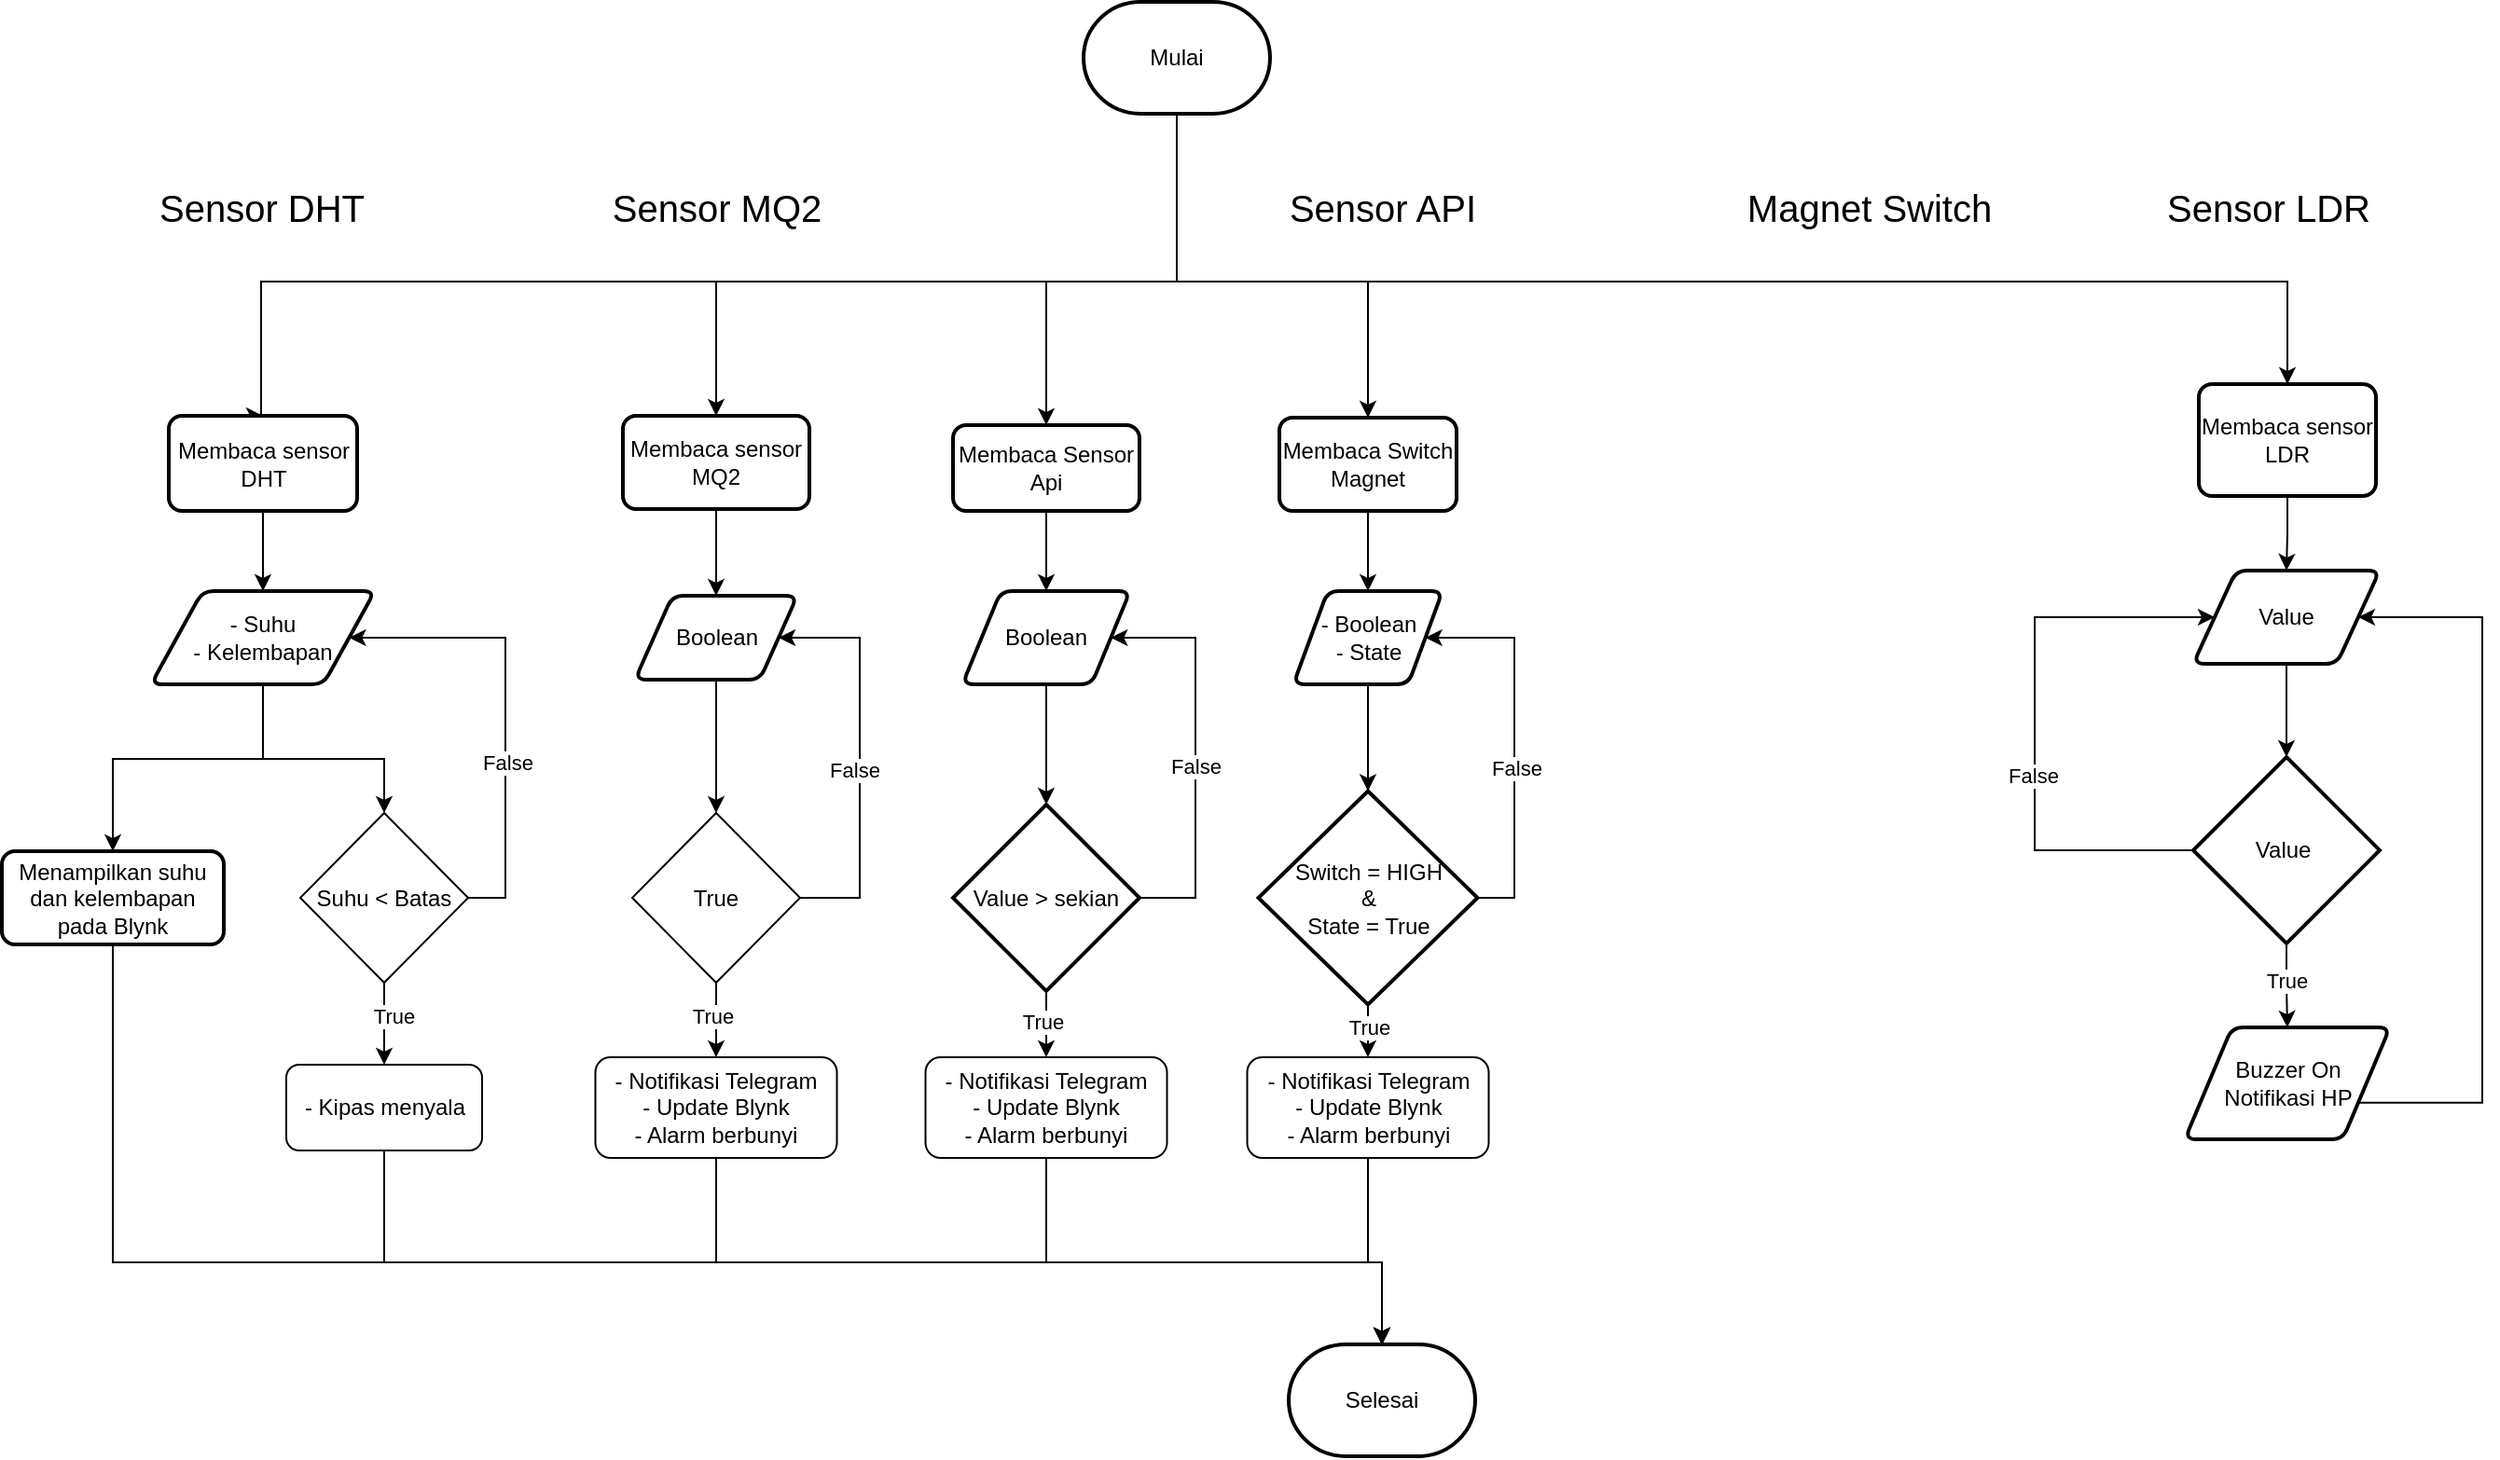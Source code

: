 <mxfile version="22.1.3" type="github">
  <diagram name="Page-1" id="b_5xpOAbyP6OrcqUFmXe">
    <mxGraphModel dx="880" dy="516" grid="1" gridSize="10" guides="1" tooltips="1" connect="1" arrows="1" fold="1" page="1" pageScale="1" pageWidth="583" pageHeight="827" math="0" shadow="0">
      <root>
        <mxCell id="0" />
        <mxCell id="1" parent="0" />
        <mxCell id="-h40FhRU-GJAkpafEQfK-1" style="edgeStyle=orthogonalEdgeStyle;rounded=0;orthogonalLoop=1;jettySize=auto;html=1;exitX=0.5;exitY=1;exitDx=0;exitDy=0;exitPerimeter=0;entryX=0.5;entryY=0;entryDx=0;entryDy=0;" parent="1" source="-h40FhRU-GJAkpafEQfK-2" target="-h40FhRU-GJAkpafEQfK-4" edge="1">
          <mxGeometry relative="1" as="geometry">
            <Array as="points">
              <mxPoint x="880" y="174" />
              <mxPoint x="389" y="174" />
            </Array>
          </mxGeometry>
        </mxCell>
        <mxCell id="-h40FhRU-GJAkpafEQfK-80" style="edgeStyle=orthogonalEdgeStyle;rounded=0;orthogonalLoop=1;jettySize=auto;html=1;exitX=0.5;exitY=1;exitDx=0;exitDy=0;exitPerimeter=0;entryX=0.5;entryY=0;entryDx=0;entryDy=0;" parent="1" source="-h40FhRU-GJAkpafEQfK-2" target="-h40FhRU-GJAkpafEQfK-63" edge="1">
          <mxGeometry relative="1" as="geometry">
            <Array as="points">
              <mxPoint x="880" y="174" />
              <mxPoint x="1476" y="174" />
            </Array>
          </mxGeometry>
        </mxCell>
        <mxCell id="-h40FhRU-GJAkpafEQfK-81" style="edgeStyle=orthogonalEdgeStyle;rounded=0;orthogonalLoop=1;jettySize=auto;html=1;exitX=0.5;exitY=1;exitDx=0;exitDy=0;exitPerimeter=0;entryX=0.5;entryY=0;entryDx=0;entryDy=0;" parent="1" source="-h40FhRU-GJAkpafEQfK-2" target="-h40FhRU-GJAkpafEQfK-21" edge="1">
          <mxGeometry relative="1" as="geometry">
            <Array as="points">
              <mxPoint x="880" y="174" />
              <mxPoint x="633" y="174" />
            </Array>
          </mxGeometry>
        </mxCell>
        <mxCell id="-h40FhRU-GJAkpafEQfK-82" style="edgeStyle=orthogonalEdgeStyle;rounded=0;orthogonalLoop=1;jettySize=auto;html=1;exitX=0.5;exitY=1;exitDx=0;exitDy=0;exitPerimeter=0;entryX=0.5;entryY=0;entryDx=0;entryDy=0;" parent="1" source="-h40FhRU-GJAkpafEQfK-2" target="-h40FhRU-GJAkpafEQfK-35" edge="1">
          <mxGeometry relative="1" as="geometry">
            <Array as="points">
              <mxPoint x="880" y="174" />
              <mxPoint x="810" y="174" />
            </Array>
          </mxGeometry>
        </mxCell>
        <mxCell id="-h40FhRU-GJAkpafEQfK-83" style="edgeStyle=orthogonalEdgeStyle;rounded=0;orthogonalLoop=1;jettySize=auto;html=1;exitX=0.5;exitY=1;exitDx=0;exitDy=0;exitPerimeter=0;entryX=0.5;entryY=0;entryDx=0;entryDy=0;" parent="1" source="-h40FhRU-GJAkpafEQfK-2" target="-h40FhRU-GJAkpafEQfK-49" edge="1">
          <mxGeometry relative="1" as="geometry">
            <Array as="points">
              <mxPoint x="880" y="174" />
              <mxPoint x="983" y="174" />
            </Array>
          </mxGeometry>
        </mxCell>
        <mxCell id="-h40FhRU-GJAkpafEQfK-2" value="Mulai" style="strokeWidth=2;html=1;shape=mxgraph.flowchart.terminator;whiteSpace=wrap;" parent="1" vertex="1">
          <mxGeometry x="830" y="24" width="100" height="60" as="geometry" />
        </mxCell>
        <mxCell id="-h40FhRU-GJAkpafEQfK-3" style="edgeStyle=orthogonalEdgeStyle;rounded=0;orthogonalLoop=1;jettySize=auto;html=1;exitX=0.5;exitY=1;exitDx=0;exitDy=0;entryX=0.5;entryY=0;entryDx=0;entryDy=0;" parent="1" source="-h40FhRU-GJAkpafEQfK-4" target="-h40FhRU-GJAkpafEQfK-5" edge="1">
          <mxGeometry relative="1" as="geometry" />
        </mxCell>
        <mxCell id="-h40FhRU-GJAkpafEQfK-4" value="Membaca sensor DHT" style="rounded=1;whiteSpace=wrap;html=1;absoluteArcSize=1;arcSize=14;strokeWidth=2;" parent="1" vertex="1">
          <mxGeometry x="339.5" y="246" width="101" height="51" as="geometry" />
        </mxCell>
        <mxCell id="00GifXzUMAid_gXS3MtC-3" style="edgeStyle=orthogonalEdgeStyle;rounded=0;orthogonalLoop=1;jettySize=auto;html=1;exitX=0.5;exitY=1;exitDx=0;exitDy=0;entryX=0.5;entryY=0;entryDx=0;entryDy=0;" edge="1" parent="1" source="-h40FhRU-GJAkpafEQfK-5" target="00GifXzUMAid_gXS3MtC-2">
          <mxGeometry relative="1" as="geometry">
            <Array as="points">
              <mxPoint x="390" y="430" />
              <mxPoint x="310" y="430" />
            </Array>
          </mxGeometry>
        </mxCell>
        <mxCell id="00GifXzUMAid_gXS3MtC-4" style="edgeStyle=orthogonalEdgeStyle;rounded=0;orthogonalLoop=1;jettySize=auto;html=1;exitX=0.5;exitY=1;exitDx=0;exitDy=0;entryX=0.5;entryY=0;entryDx=0;entryDy=0;" edge="1" parent="1" source="-h40FhRU-GJAkpafEQfK-5" target="00GifXzUMAid_gXS3MtC-1">
          <mxGeometry relative="1" as="geometry">
            <Array as="points">
              <mxPoint x="390" y="430" />
              <mxPoint x="455" y="430" />
            </Array>
          </mxGeometry>
        </mxCell>
        <mxCell id="-h40FhRU-GJAkpafEQfK-5" value="- Suhu&lt;br&gt;- Kelembapan" style="shape=parallelogram;html=1;strokeWidth=2;perimeter=parallelogramPerimeter;whiteSpace=wrap;rounded=1;arcSize=12;size=0.23;" parent="1" vertex="1">
          <mxGeometry x="330" y="340" width="120" height="50" as="geometry" />
        </mxCell>
        <mxCell id="-h40FhRU-GJAkpafEQfK-14" value="Selesai" style="strokeWidth=2;html=1;shape=mxgraph.flowchart.terminator;whiteSpace=wrap;" parent="1" vertex="1">
          <mxGeometry x="940" y="744" width="100" height="60" as="geometry" />
        </mxCell>
        <mxCell id="-h40FhRU-GJAkpafEQfK-20" style="edgeStyle=orthogonalEdgeStyle;rounded=0;orthogonalLoop=1;jettySize=auto;html=1;exitX=0.5;exitY=1;exitDx=0;exitDy=0;entryX=0.5;entryY=0;entryDx=0;entryDy=0;" parent="1" source="-h40FhRU-GJAkpafEQfK-21" target="-h40FhRU-GJAkpafEQfK-22" edge="1">
          <mxGeometry relative="1" as="geometry" />
        </mxCell>
        <mxCell id="-h40FhRU-GJAkpafEQfK-21" value="Membaca sensor MQ2" style="rounded=1;whiteSpace=wrap;html=1;absoluteArcSize=1;arcSize=14;strokeWidth=2;" parent="1" vertex="1">
          <mxGeometry x="583" y="246" width="100" height="50" as="geometry" />
        </mxCell>
        <mxCell id="00GifXzUMAid_gXS3MtC-15" style="edgeStyle=orthogonalEdgeStyle;rounded=0;orthogonalLoop=1;jettySize=auto;html=1;exitX=0.5;exitY=1;exitDx=0;exitDy=0;entryX=0.5;entryY=0;entryDx=0;entryDy=0;" edge="1" parent="1" source="-h40FhRU-GJAkpafEQfK-22" target="00GifXzUMAid_gXS3MtC-12">
          <mxGeometry relative="1" as="geometry" />
        </mxCell>
        <mxCell id="-h40FhRU-GJAkpafEQfK-22" value="Boolean" style="shape=parallelogram;html=1;strokeWidth=2;perimeter=parallelogramPerimeter;whiteSpace=wrap;rounded=1;arcSize=12;size=0.23;" parent="1" vertex="1">
          <mxGeometry x="589.5" y="342.5" width="87" height="45" as="geometry" />
        </mxCell>
        <mxCell id="-h40FhRU-GJAkpafEQfK-34" style="edgeStyle=orthogonalEdgeStyle;rounded=0;orthogonalLoop=1;jettySize=auto;html=1;exitX=0.5;exitY=1;exitDx=0;exitDy=0;entryX=0.5;entryY=0;entryDx=0;entryDy=0;" parent="1" source="-h40FhRU-GJAkpafEQfK-35" target="-h40FhRU-GJAkpafEQfK-41" edge="1">
          <mxGeometry relative="1" as="geometry" />
        </mxCell>
        <mxCell id="-h40FhRU-GJAkpafEQfK-35" value="Membaca Sensor Api" style="rounded=1;whiteSpace=wrap;html=1;absoluteArcSize=1;arcSize=14;strokeWidth=2;" parent="1" vertex="1">
          <mxGeometry x="760" y="251" width="100" height="46" as="geometry" />
        </mxCell>
        <mxCell id="00GifXzUMAid_gXS3MtC-23" style="edgeStyle=orthogonalEdgeStyle;rounded=0;orthogonalLoop=1;jettySize=auto;html=1;exitX=0.5;exitY=1;exitDx=0;exitDy=0;exitPerimeter=0;entryX=0.5;entryY=0;entryDx=0;entryDy=0;" edge="1" parent="1" source="-h40FhRU-GJAkpafEQfK-40" target="00GifXzUMAid_gXS3MtC-22">
          <mxGeometry relative="1" as="geometry" />
        </mxCell>
        <mxCell id="00GifXzUMAid_gXS3MtC-26" value="True" style="edgeLabel;html=1;align=center;verticalAlign=middle;resizable=0;points=[];" vertex="1" connectable="0" parent="00GifXzUMAid_gXS3MtC-23">
          <mxGeometry x="-0.127" y="-2" relative="1" as="geometry">
            <mxPoint y="1" as="offset" />
          </mxGeometry>
        </mxCell>
        <mxCell id="00GifXzUMAid_gXS3MtC-25" style="edgeStyle=orthogonalEdgeStyle;rounded=0;orthogonalLoop=1;jettySize=auto;html=1;exitX=1;exitY=0.5;exitDx=0;exitDy=0;exitPerimeter=0;entryX=1;entryY=0.5;entryDx=0;entryDy=0;" edge="1" parent="1" source="-h40FhRU-GJAkpafEQfK-40" target="-h40FhRU-GJAkpafEQfK-41">
          <mxGeometry relative="1" as="geometry">
            <Array as="points">
              <mxPoint x="890" y="505" />
              <mxPoint x="890" y="365" />
            </Array>
          </mxGeometry>
        </mxCell>
        <mxCell id="00GifXzUMAid_gXS3MtC-27" value="False" style="edgeLabel;html=1;align=center;verticalAlign=middle;resizable=0;points=[];" vertex="1" connectable="0" parent="00GifXzUMAid_gXS3MtC-25">
          <mxGeometry x="-0.065" relative="1" as="geometry">
            <mxPoint as="offset" />
          </mxGeometry>
        </mxCell>
        <mxCell id="-h40FhRU-GJAkpafEQfK-40" value="Value &amp;gt; sekian" style="strokeWidth=2;html=1;shape=mxgraph.flowchart.decision;whiteSpace=wrap;" parent="1" vertex="1">
          <mxGeometry x="760" y="454.5" width="100" height="100" as="geometry" />
        </mxCell>
        <mxCell id="-h40FhRU-GJAkpafEQfK-41" value="Boolean" style="shape=parallelogram;html=1;strokeWidth=2;perimeter=parallelogramPerimeter;whiteSpace=wrap;rounded=1;arcSize=12;size=0.23;" parent="1" vertex="1">
          <mxGeometry x="765" y="340" width="90" height="50" as="geometry" />
        </mxCell>
        <mxCell id="-h40FhRU-GJAkpafEQfK-42" style="edgeStyle=orthogonalEdgeStyle;rounded=0;orthogonalLoop=1;jettySize=auto;html=1;exitX=0.5;exitY=1;exitDx=0;exitDy=0;entryX=0.5;entryY=0;entryDx=0;entryDy=0;entryPerimeter=0;" parent="1" source="-h40FhRU-GJAkpafEQfK-41" target="-h40FhRU-GJAkpafEQfK-40" edge="1">
          <mxGeometry relative="1" as="geometry" />
        </mxCell>
        <mxCell id="-h40FhRU-GJAkpafEQfK-48" style="edgeStyle=orthogonalEdgeStyle;rounded=0;orthogonalLoop=1;jettySize=auto;html=1;exitX=0.5;exitY=1;exitDx=0;exitDy=0;entryX=0.5;entryY=0;entryDx=0;entryDy=0;" parent="1" source="-h40FhRU-GJAkpafEQfK-49" target="-h40FhRU-GJAkpafEQfK-57" edge="1">
          <mxGeometry relative="1" as="geometry" />
        </mxCell>
        <mxCell id="-h40FhRU-GJAkpafEQfK-49" value="Membaca Switch Magnet" style="rounded=1;whiteSpace=wrap;html=1;absoluteArcSize=1;arcSize=14;strokeWidth=2;" parent="1" vertex="1">
          <mxGeometry x="935" y="247" width="95" height="50" as="geometry" />
        </mxCell>
        <mxCell id="00GifXzUMAid_gXS3MtC-29" style="edgeStyle=orthogonalEdgeStyle;rounded=0;orthogonalLoop=1;jettySize=auto;html=1;exitX=0.5;exitY=1;exitDx=0;exitDy=0;exitPerimeter=0;entryX=0.5;entryY=0;entryDx=0;entryDy=0;" edge="1" parent="1" source="-h40FhRU-GJAkpafEQfK-54" target="00GifXzUMAid_gXS3MtC-28">
          <mxGeometry relative="1" as="geometry" />
        </mxCell>
        <mxCell id="00GifXzUMAid_gXS3MtC-32" value="True" style="edgeLabel;html=1;align=center;verticalAlign=middle;resizable=0;points=[];" vertex="1" connectable="0" parent="00GifXzUMAid_gXS3MtC-29">
          <mxGeometry x="-0.203" relative="1" as="geometry">
            <mxPoint as="offset" />
          </mxGeometry>
        </mxCell>
        <mxCell id="00GifXzUMAid_gXS3MtC-31" style="edgeStyle=orthogonalEdgeStyle;rounded=0;orthogonalLoop=1;jettySize=auto;html=1;exitX=1;exitY=0.5;exitDx=0;exitDy=0;exitPerimeter=0;entryX=1;entryY=0.5;entryDx=0;entryDy=0;" edge="1" parent="1" source="-h40FhRU-GJAkpafEQfK-54" target="-h40FhRU-GJAkpafEQfK-57">
          <mxGeometry relative="1" as="geometry">
            <Array as="points">
              <mxPoint x="1061" y="505" />
              <mxPoint x="1061" y="365" />
            </Array>
          </mxGeometry>
        </mxCell>
        <mxCell id="00GifXzUMAid_gXS3MtC-33" value="False" style="edgeLabel;html=1;align=center;verticalAlign=middle;resizable=0;points=[];" vertex="1" connectable="0" parent="00GifXzUMAid_gXS3MtC-31">
          <mxGeometry x="-0.128" y="-1" relative="1" as="geometry">
            <mxPoint as="offset" />
          </mxGeometry>
        </mxCell>
        <mxCell id="-h40FhRU-GJAkpafEQfK-54" value="Switch = HIGH&lt;br&gt;&amp;amp;&lt;br&gt;State = True" style="strokeWidth=2;html=1;shape=mxgraph.flowchart.decision;whiteSpace=wrap;" parent="1" vertex="1">
          <mxGeometry x="923.75" y="447.25" width="117.5" height="114.5" as="geometry" />
        </mxCell>
        <mxCell id="-h40FhRU-GJAkpafEQfK-57" value="- Boolean&lt;br&gt;- State" style="shape=parallelogram;html=1;strokeWidth=2;perimeter=parallelogramPerimeter;whiteSpace=wrap;rounded=1;arcSize=12;size=0.23;" parent="1" vertex="1">
          <mxGeometry x="942.5" y="340" width="80" height="50" as="geometry" />
        </mxCell>
        <mxCell id="-h40FhRU-GJAkpafEQfK-58" style="edgeStyle=orthogonalEdgeStyle;rounded=0;orthogonalLoop=1;jettySize=auto;html=1;exitX=0.5;exitY=1;exitDx=0;exitDy=0;entryX=0.5;entryY=0;entryDx=0;entryDy=0;entryPerimeter=0;" parent="1" source="-h40FhRU-GJAkpafEQfK-57" target="-h40FhRU-GJAkpafEQfK-54" edge="1">
          <mxGeometry relative="1" as="geometry" />
        </mxCell>
        <mxCell id="-h40FhRU-GJAkpafEQfK-62" style="edgeStyle=orthogonalEdgeStyle;rounded=0;orthogonalLoop=1;jettySize=auto;html=1;exitX=0.5;exitY=1;exitDx=0;exitDy=0;entryX=0.5;entryY=0;entryDx=0;entryDy=0;" parent="1" source="-h40FhRU-GJAkpafEQfK-63" target="-h40FhRU-GJAkpafEQfK-64" edge="1">
          <mxGeometry relative="1" as="geometry" />
        </mxCell>
        <mxCell id="-h40FhRU-GJAkpafEQfK-63" value="Membaca sensor LDR" style="rounded=1;whiteSpace=wrap;html=1;absoluteArcSize=1;arcSize=14;strokeWidth=2;" parent="1" vertex="1">
          <mxGeometry x="1428" y="229" width="95" height="60" as="geometry" />
        </mxCell>
        <mxCell id="-h40FhRU-GJAkpafEQfK-64" value="Value" style="shape=parallelogram;html=1;strokeWidth=2;perimeter=parallelogramPerimeter;whiteSpace=wrap;rounded=1;arcSize=12;size=0.23;" parent="1" vertex="1">
          <mxGeometry x="1425" y="329" width="100" height="50" as="geometry" />
        </mxCell>
        <mxCell id="-h40FhRU-GJAkpafEQfK-65" style="edgeStyle=orthogonalEdgeStyle;rounded=0;orthogonalLoop=1;jettySize=auto;html=1;exitX=0;exitY=0.5;exitDx=0;exitDy=0;exitPerimeter=0;entryX=0;entryY=0.5;entryDx=0;entryDy=0;" parent="1" source="-h40FhRU-GJAkpafEQfK-69" target="-h40FhRU-GJAkpafEQfK-64" edge="1">
          <mxGeometry relative="1" as="geometry">
            <Array as="points">
              <mxPoint x="1340" y="479" />
              <mxPoint x="1340" y="354" />
            </Array>
          </mxGeometry>
        </mxCell>
        <mxCell id="-h40FhRU-GJAkpafEQfK-66" value="False" style="edgeLabel;html=1;align=center;verticalAlign=middle;resizable=0;points=[];" parent="-h40FhRU-GJAkpafEQfK-65" vertex="1" connectable="0">
          <mxGeometry x="-0.183" y="1" relative="1" as="geometry">
            <mxPoint as="offset" />
          </mxGeometry>
        </mxCell>
        <mxCell id="-h40FhRU-GJAkpafEQfK-67" style="edgeStyle=orthogonalEdgeStyle;rounded=0;orthogonalLoop=1;jettySize=auto;html=1;exitX=0.5;exitY=1;exitDx=0;exitDy=0;exitPerimeter=0;entryX=0.5;entryY=0;entryDx=0;entryDy=0;" parent="1" source="-h40FhRU-GJAkpafEQfK-69" target="-h40FhRU-GJAkpafEQfK-86" edge="1">
          <mxGeometry relative="1" as="geometry">
            <mxPoint x="1475" y="569" as="targetPoint" />
          </mxGeometry>
        </mxCell>
        <mxCell id="-h40FhRU-GJAkpafEQfK-68" value="True" style="edgeLabel;html=1;align=center;verticalAlign=middle;resizable=0;points=[];" parent="-h40FhRU-GJAkpafEQfK-67" vertex="1" connectable="0">
          <mxGeometry x="-0.129" relative="1" as="geometry">
            <mxPoint as="offset" />
          </mxGeometry>
        </mxCell>
        <mxCell id="-h40FhRU-GJAkpafEQfK-69" value="Value&amp;nbsp;" style="strokeWidth=2;html=1;shape=mxgraph.flowchart.decision;whiteSpace=wrap;" parent="1" vertex="1">
          <mxGeometry x="1425" y="429" width="100" height="100" as="geometry" />
        </mxCell>
        <mxCell id="-h40FhRU-GJAkpafEQfK-70" style="edgeStyle=orthogonalEdgeStyle;rounded=0;orthogonalLoop=1;jettySize=auto;html=1;exitX=0.5;exitY=1;exitDx=0;exitDy=0;entryX=0.5;entryY=0;entryDx=0;entryDy=0;entryPerimeter=0;" parent="1" source="-h40FhRU-GJAkpafEQfK-64" target="-h40FhRU-GJAkpafEQfK-69" edge="1">
          <mxGeometry relative="1" as="geometry" />
        </mxCell>
        <mxCell id="-h40FhRU-GJAkpafEQfK-71" style="edgeStyle=orthogonalEdgeStyle;rounded=0;orthogonalLoop=1;jettySize=auto;html=1;entryX=1;entryY=0.5;entryDx=0;entryDy=0;exitX=1;exitY=0.75;exitDx=0;exitDy=0;" parent="1" source="-h40FhRU-GJAkpafEQfK-86" target="-h40FhRU-GJAkpafEQfK-64" edge="1">
          <mxGeometry relative="1" as="geometry">
            <Array as="points">
              <mxPoint x="1580" y="614" />
              <mxPoint x="1580" y="354" />
            </Array>
            <mxPoint x="1580" y="654" as="sourcePoint" />
          </mxGeometry>
        </mxCell>
        <mxCell id="-h40FhRU-GJAkpafEQfK-75" value="Sensor DHT" style="text;html=1;align=center;verticalAlign=middle;resizable=0;points=[];autosize=1;strokeColor=none;fillColor=none;fontSize=20;" parent="1" vertex="1">
          <mxGeometry x="323.5" y="114" width="130" height="40" as="geometry" />
        </mxCell>
        <mxCell id="-h40FhRU-GJAkpafEQfK-76" value="Sensor MQ2" style="text;html=1;align=center;verticalAlign=middle;resizable=0;points=[];autosize=1;strokeColor=none;fillColor=none;fontSize=20;" parent="1" vertex="1">
          <mxGeometry x="563" y="114" width="140" height="40" as="geometry" />
        </mxCell>
        <mxCell id="-h40FhRU-GJAkpafEQfK-77" value="Sensor API" style="text;html=1;align=center;verticalAlign=middle;resizable=0;points=[];autosize=1;strokeColor=none;fillColor=none;fontSize=20;" parent="1" vertex="1">
          <mxGeometry x="930" y="114" width="120" height="40" as="geometry" />
        </mxCell>
        <mxCell id="-h40FhRU-GJAkpafEQfK-78" value="Magnet Switch" style="text;html=1;align=center;verticalAlign=middle;resizable=0;points=[];autosize=1;strokeColor=none;fillColor=none;fontSize=20;" parent="1" vertex="1">
          <mxGeometry x="1176" y="114" width="150" height="40" as="geometry" />
        </mxCell>
        <mxCell id="-h40FhRU-GJAkpafEQfK-79" value="Sensor LDR" style="text;html=1;align=center;verticalAlign=middle;resizable=0;points=[];autosize=1;strokeColor=none;fillColor=none;fontSize=20;" parent="1" vertex="1">
          <mxGeometry x="1400" y="114" width="130" height="40" as="geometry" />
        </mxCell>
        <mxCell id="-h40FhRU-GJAkpafEQfK-86" value="Buzzer On&lt;br&gt;Notifikasi HP" style="shape=parallelogram;html=1;strokeWidth=2;perimeter=parallelogramPerimeter;whiteSpace=wrap;rounded=1;arcSize=12;size=0.23;" parent="1" vertex="1">
          <mxGeometry x="1420.5" y="574" width="110" height="60" as="geometry" />
        </mxCell>
        <mxCell id="00GifXzUMAid_gXS3MtC-7" style="edgeStyle=orthogonalEdgeStyle;rounded=0;orthogonalLoop=1;jettySize=auto;html=1;exitX=0.5;exitY=1;exitDx=0;exitDy=0;entryX=0.5;entryY=0;entryDx=0;entryDy=0;" edge="1" parent="1" source="00GifXzUMAid_gXS3MtC-1" target="00GifXzUMAid_gXS3MtC-6">
          <mxGeometry relative="1" as="geometry" />
        </mxCell>
        <mxCell id="00GifXzUMAid_gXS3MtC-13" value="True" style="edgeLabel;html=1;align=center;verticalAlign=middle;resizable=0;points=[];" vertex="1" connectable="0" parent="00GifXzUMAid_gXS3MtC-7">
          <mxGeometry x="-0.21" y="5" relative="1" as="geometry">
            <mxPoint as="offset" />
          </mxGeometry>
        </mxCell>
        <mxCell id="00GifXzUMAid_gXS3MtC-8" style="edgeStyle=orthogonalEdgeStyle;rounded=0;orthogonalLoop=1;jettySize=auto;html=1;exitX=1;exitY=0.5;exitDx=0;exitDy=0;entryX=1;entryY=0.5;entryDx=0;entryDy=0;" edge="1" parent="1" source="00GifXzUMAid_gXS3MtC-1" target="-h40FhRU-GJAkpafEQfK-5">
          <mxGeometry relative="1" as="geometry">
            <Array as="points">
              <mxPoint x="520" y="505" />
              <mxPoint x="520" y="365" />
            </Array>
          </mxGeometry>
        </mxCell>
        <mxCell id="00GifXzUMAid_gXS3MtC-14" value="False" style="edgeLabel;html=1;align=center;verticalAlign=middle;resizable=0;points=[];" vertex="1" connectable="0" parent="00GifXzUMAid_gXS3MtC-8">
          <mxGeometry x="-0.231" y="-1" relative="1" as="geometry">
            <mxPoint y="1" as="offset" />
          </mxGeometry>
        </mxCell>
        <mxCell id="00GifXzUMAid_gXS3MtC-1" value="Suhu &amp;lt; Batas" style="rhombus;whiteSpace=wrap;html=1;" vertex="1" parent="1">
          <mxGeometry x="410" y="459" width="90" height="91" as="geometry" />
        </mxCell>
        <mxCell id="00GifXzUMAid_gXS3MtC-2" value="Menampilkan suhu dan kelembapan pada Blynk" style="rounded=1;whiteSpace=wrap;html=1;absoluteArcSize=1;arcSize=14;strokeWidth=2;" vertex="1" parent="1">
          <mxGeometry x="250" y="479.5" width="119" height="50" as="geometry" />
        </mxCell>
        <mxCell id="00GifXzUMAid_gXS3MtC-6" value="- Kipas menyala" style="rounded=1;whiteSpace=wrap;html=1;" vertex="1" parent="1">
          <mxGeometry x="402.5" y="594" width="105" height="46" as="geometry" />
        </mxCell>
        <mxCell id="00GifXzUMAid_gXS3MtC-9" style="edgeStyle=orthogonalEdgeStyle;rounded=0;orthogonalLoop=1;jettySize=auto;html=1;exitX=0.5;exitY=1;exitDx=0;exitDy=0;entryX=0.5;entryY=0;entryDx=0;entryDy=0;entryPerimeter=0;" edge="1" parent="1" source="00GifXzUMAid_gXS3MtC-6" target="-h40FhRU-GJAkpafEQfK-14">
          <mxGeometry relative="1" as="geometry">
            <Array as="points">
              <mxPoint x="455" y="700" />
              <mxPoint x="990" y="700" />
            </Array>
          </mxGeometry>
        </mxCell>
        <mxCell id="00GifXzUMAid_gXS3MtC-10" style="edgeStyle=orthogonalEdgeStyle;rounded=0;orthogonalLoop=1;jettySize=auto;html=1;exitX=0.5;exitY=1;exitDx=0;exitDy=0;entryX=0.5;entryY=0;entryDx=0;entryDy=0;entryPerimeter=0;" edge="1" parent="1" source="00GifXzUMAid_gXS3MtC-2" target="-h40FhRU-GJAkpafEQfK-14">
          <mxGeometry relative="1" as="geometry">
            <Array as="points">
              <mxPoint x="310" y="700" />
              <mxPoint x="990" y="700" />
            </Array>
          </mxGeometry>
        </mxCell>
        <mxCell id="00GifXzUMAid_gXS3MtC-17" style="edgeStyle=orthogonalEdgeStyle;rounded=0;orthogonalLoop=1;jettySize=auto;html=1;exitX=0.5;exitY=1;exitDx=0;exitDy=0;entryX=0.5;entryY=0;entryDx=0;entryDy=0;" edge="1" parent="1" source="00GifXzUMAid_gXS3MtC-12" target="00GifXzUMAid_gXS3MtC-16">
          <mxGeometry relative="1" as="geometry" />
        </mxCell>
        <mxCell id="00GifXzUMAid_gXS3MtC-20" value="True" style="edgeLabel;html=1;align=center;verticalAlign=middle;resizable=0;points=[];" vertex="1" connectable="0" parent="00GifXzUMAid_gXS3MtC-17">
          <mxGeometry x="-0.118" y="-2" relative="1" as="geometry">
            <mxPoint as="offset" />
          </mxGeometry>
        </mxCell>
        <mxCell id="00GifXzUMAid_gXS3MtC-19" style="edgeStyle=orthogonalEdgeStyle;rounded=0;orthogonalLoop=1;jettySize=auto;html=1;exitX=1;exitY=0.5;exitDx=0;exitDy=0;entryX=1;entryY=0.5;entryDx=0;entryDy=0;" edge="1" parent="1" source="00GifXzUMAid_gXS3MtC-12" target="-h40FhRU-GJAkpafEQfK-22">
          <mxGeometry relative="1" as="geometry">
            <Array as="points">
              <mxPoint x="710" y="505" />
              <mxPoint x="710" y="365" />
            </Array>
          </mxGeometry>
        </mxCell>
        <mxCell id="00GifXzUMAid_gXS3MtC-21" value="False" style="edgeLabel;html=1;align=center;verticalAlign=middle;resizable=0;points=[];" vertex="1" connectable="0" parent="00GifXzUMAid_gXS3MtC-19">
          <mxGeometry x="-0.056" y="3" relative="1" as="geometry">
            <mxPoint y="1" as="offset" />
          </mxGeometry>
        </mxCell>
        <mxCell id="00GifXzUMAid_gXS3MtC-12" value="True" style="rhombus;whiteSpace=wrap;html=1;" vertex="1" parent="1">
          <mxGeometry x="588" y="459" width="90" height="91" as="geometry" />
        </mxCell>
        <mxCell id="00GifXzUMAid_gXS3MtC-16" value="- Notifikasi Telegram&lt;br&gt;- Update Blynk&lt;br&gt;- Alarm berbunyi" style="rounded=1;whiteSpace=wrap;html=1;" vertex="1" parent="1">
          <mxGeometry x="568.25" y="590" width="129.5" height="54" as="geometry" />
        </mxCell>
        <mxCell id="00GifXzUMAid_gXS3MtC-18" style="edgeStyle=orthogonalEdgeStyle;rounded=0;orthogonalLoop=1;jettySize=auto;html=1;exitX=0.5;exitY=1;exitDx=0;exitDy=0;entryX=0.5;entryY=0;entryDx=0;entryDy=0;entryPerimeter=0;" edge="1" parent="1" source="00GifXzUMAid_gXS3MtC-16" target="-h40FhRU-GJAkpafEQfK-14">
          <mxGeometry relative="1" as="geometry">
            <Array as="points">
              <mxPoint x="633" y="700" />
              <mxPoint x="990" y="700" />
            </Array>
          </mxGeometry>
        </mxCell>
        <mxCell id="00GifXzUMAid_gXS3MtC-22" value="- Notifikasi Telegram&lt;br&gt;- Update Blynk&lt;br&gt;- Alarm berbunyi" style="rounded=1;whiteSpace=wrap;html=1;" vertex="1" parent="1">
          <mxGeometry x="745.25" y="590" width="129.5" height="54" as="geometry" />
        </mxCell>
        <mxCell id="00GifXzUMAid_gXS3MtC-24" style="edgeStyle=orthogonalEdgeStyle;rounded=0;orthogonalLoop=1;jettySize=auto;html=1;exitX=0.5;exitY=1;exitDx=0;exitDy=0;entryX=0.5;entryY=0;entryDx=0;entryDy=0;entryPerimeter=0;" edge="1" parent="1" source="00GifXzUMAid_gXS3MtC-22" target="-h40FhRU-GJAkpafEQfK-14">
          <mxGeometry relative="1" as="geometry">
            <Array as="points">
              <mxPoint x="810" y="700" />
              <mxPoint x="990" y="700" />
            </Array>
          </mxGeometry>
        </mxCell>
        <mxCell id="00GifXzUMAid_gXS3MtC-28" value="- Notifikasi Telegram&lt;br&gt;- Update Blynk&lt;br&gt;- Alarm berbunyi" style="rounded=1;whiteSpace=wrap;html=1;" vertex="1" parent="1">
          <mxGeometry x="917.75" y="590" width="129.5" height="54" as="geometry" />
        </mxCell>
        <mxCell id="00GifXzUMAid_gXS3MtC-30" style="edgeStyle=orthogonalEdgeStyle;rounded=0;orthogonalLoop=1;jettySize=auto;html=1;exitX=0.5;exitY=1;exitDx=0;exitDy=0;entryX=0.5;entryY=0;entryDx=0;entryDy=0;entryPerimeter=0;" edge="1" parent="1" source="00GifXzUMAid_gXS3MtC-28" target="-h40FhRU-GJAkpafEQfK-14">
          <mxGeometry relative="1" as="geometry">
            <Array as="points">
              <mxPoint x="983" y="700" />
              <mxPoint x="990" y="700" />
            </Array>
          </mxGeometry>
        </mxCell>
      </root>
    </mxGraphModel>
  </diagram>
</mxfile>
